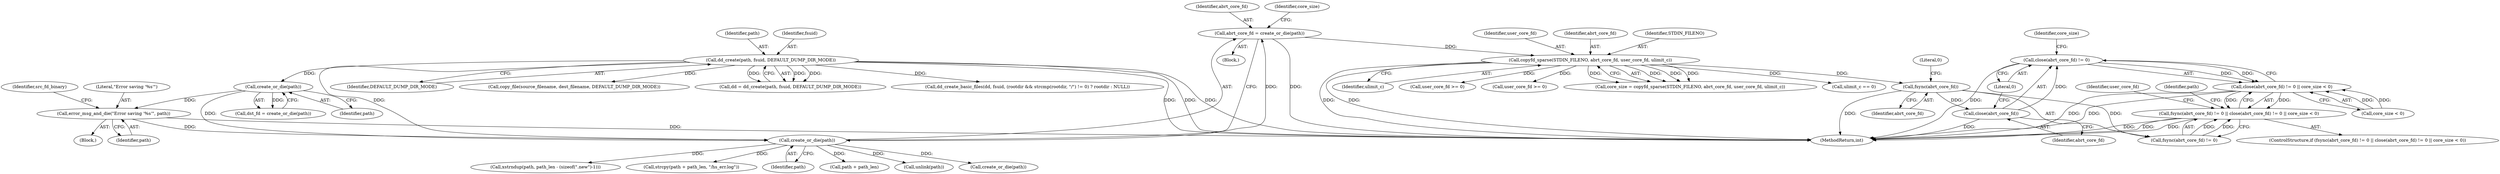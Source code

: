 digraph "0_abrt_80408e9e24a1c10f85fd969e1853e0f192157f92_0@API" {
"1000906" [label="(Call,close(abrt_core_fd) != 0)"];
"1000907" [label="(Call,close(abrt_core_fd))"];
"1000902" [label="(Call,fsync(abrt_core_fd))"];
"1000894" [label="(Call,copyfd_sparse(STDIN_FILENO, abrt_core_fd, user_core_fd, ulimit_c))"];
"1000887" [label="(Call,abrt_core_fd = create_or_die(path))"];
"1000889" [label="(Call,create_or_die(path))"];
"1000881" [label="(Call,error_msg_and_die(\"Error saving '%s'\", path))"];
"1000855" [label="(Call,create_or_die(path))"];
"1000617" [label="(Call,dd_create(path, fsuid, DEFAULT_DUMP_DIR_MODE))"];
"1000905" [label="(Call,close(abrt_core_fd) != 0 || core_size < 0)"];
"1000900" [label="(Call,fsync(abrt_core_fd) != 0 || close(abrt_core_fd) != 0 || core_size < 0)"];
"1000889" [label="(Call,create_or_die(path))"];
"1000885" [label="(Identifier,src_fd_binary)"];
"1000618" [label="(Identifier,path)"];
"1001043" [label="(Call,xstrndup(path, path_len - (sizeof(\".new\")-1)))"];
"1000903" [label="(Identifier,abrt_core_fd)"];
"1000901" [label="(Call,fsync(abrt_core_fd) != 0)"];
"1000882" [label="(Literal,\"Error saving '%s'\")"];
"1000894" [label="(Call,copyfd_sparse(STDIN_FILENO, abrt_core_fd, user_core_fd, ulimit_c))"];
"1000896" [label="(Identifier,abrt_core_fd)"];
"1000623" [label="(Block,)"];
"1000855" [label="(Call,create_or_die(path))"];
"1000999" [label="(Call,strcpy(path + path_len, \"/hs_err.log\"))"];
"1000890" [label="(Identifier,path)"];
"1000904" [label="(Literal,0)"];
"1000898" [label="(Identifier,ulimit_c)"];
"1000907" [label="(Call,close(abrt_core_fd))"];
"1000617" [label="(Call,dd_create(path, fsuid, DEFAULT_DUMP_DIR_MODE))"];
"1000883" [label="(Identifier,path)"];
"1000629" [label="(Call,dd_create_basic_files(dd, fsuid, (rootdir && strcmp(rootdir, \"/\") != 0) ? rootdir : NULL))"];
"1000900" [label="(Call,fsync(abrt_core_fd) != 0 || close(abrt_core_fd) != 0 || core_size < 0)"];
"1000905" [label="(Call,close(abrt_core_fd) != 0 || core_size < 0)"];
"1000933" [label="(Identifier,user_core_fd)"];
"1000895" [label="(Identifier,STDIN_FILENO)"];
"1001168" [label="(MethodReturn,int)"];
"1001000" [label="(Call,path + path_len)"];
"1000899" [label="(ControlStructure,if (fsync(abrt_core_fd) != 0 || close(abrt_core_fd) != 0 || core_size < 0))"];
"1000914" [label="(Call,unlink(path))"];
"1000620" [label="(Identifier,DEFAULT_DUMP_DIR_MODE)"];
"1000910" [label="(Call,core_size < 0)"];
"1000932" [label="(Call,user_core_fd >= 0)"];
"1000680" [label="(Call,copy_file(source_filename, dest_filename, DEFAULT_DUMP_DIR_MODE))"];
"1000915" [label="(Identifier,path)"];
"1000887" [label="(Call,abrt_core_fd = create_or_die(path))"];
"1001007" [label="(Call,create_or_die(path))"];
"1000615" [label="(Call,dd = dd_create(path, fsuid, DEFAULT_DUMP_DIR_MODE))"];
"1000897" [label="(Identifier,user_core_fd)"];
"1000888" [label="(Identifier,abrt_core_fd)"];
"1000856" [label="(Identifier,path)"];
"1000878" [label="(Block,)"];
"1000919" [label="(Call,user_core_fd >= 0)"];
"1000619" [label="(Identifier,fsuid)"];
"1000902" [label="(Call,fsync(abrt_core_fd))"];
"1000906" [label="(Call,close(abrt_core_fd) != 0)"];
"1000911" [label="(Identifier,core_size)"];
"1000892" [label="(Call,core_size = copyfd_sparse(STDIN_FILENO, abrt_core_fd, user_core_fd, ulimit_c))"];
"1000881" [label="(Call,error_msg_and_die(\"Error saving '%s'\", path))"];
"1000946" [label="(Call,ulimit_c == 0)"];
"1000909" [label="(Literal,0)"];
"1000893" [label="(Identifier,core_size)"];
"1000908" [label="(Identifier,abrt_core_fd)"];
"1000853" [label="(Call,dst_fd = create_or_die(path))"];
"1000906" -> "1000905"  [label="AST: "];
"1000906" -> "1000909"  [label="CFG: "];
"1000907" -> "1000906"  [label="AST: "];
"1000909" -> "1000906"  [label="AST: "];
"1000911" -> "1000906"  [label="CFG: "];
"1000905" -> "1000906"  [label="CFG: "];
"1000906" -> "1001168"  [label="DDG: "];
"1000906" -> "1000905"  [label="DDG: "];
"1000906" -> "1000905"  [label="DDG: "];
"1000907" -> "1000906"  [label="DDG: "];
"1000907" -> "1000908"  [label="CFG: "];
"1000908" -> "1000907"  [label="AST: "];
"1000909" -> "1000907"  [label="CFG: "];
"1000907" -> "1001168"  [label="DDG: "];
"1000902" -> "1000907"  [label="DDG: "];
"1000902" -> "1000901"  [label="AST: "];
"1000902" -> "1000903"  [label="CFG: "];
"1000903" -> "1000902"  [label="AST: "];
"1000904" -> "1000902"  [label="CFG: "];
"1000902" -> "1001168"  [label="DDG: "];
"1000902" -> "1000901"  [label="DDG: "];
"1000894" -> "1000902"  [label="DDG: "];
"1000894" -> "1000892"  [label="AST: "];
"1000894" -> "1000898"  [label="CFG: "];
"1000895" -> "1000894"  [label="AST: "];
"1000896" -> "1000894"  [label="AST: "];
"1000897" -> "1000894"  [label="AST: "];
"1000898" -> "1000894"  [label="AST: "];
"1000892" -> "1000894"  [label="CFG: "];
"1000894" -> "1001168"  [label="DDG: "];
"1000894" -> "1001168"  [label="DDG: "];
"1000894" -> "1000892"  [label="DDG: "];
"1000894" -> "1000892"  [label="DDG: "];
"1000894" -> "1000892"  [label="DDG: "];
"1000894" -> "1000892"  [label="DDG: "];
"1000887" -> "1000894"  [label="DDG: "];
"1000894" -> "1000919"  [label="DDG: "];
"1000894" -> "1000932"  [label="DDG: "];
"1000894" -> "1000946"  [label="DDG: "];
"1000887" -> "1000623"  [label="AST: "];
"1000887" -> "1000889"  [label="CFG: "];
"1000888" -> "1000887"  [label="AST: "];
"1000889" -> "1000887"  [label="AST: "];
"1000893" -> "1000887"  [label="CFG: "];
"1000887" -> "1001168"  [label="DDG: "];
"1000889" -> "1000887"  [label="DDG: "];
"1000889" -> "1000890"  [label="CFG: "];
"1000890" -> "1000889"  [label="AST: "];
"1000881" -> "1000889"  [label="DDG: "];
"1000617" -> "1000889"  [label="DDG: "];
"1000855" -> "1000889"  [label="DDG: "];
"1000889" -> "1000914"  [label="DDG: "];
"1000889" -> "1000999"  [label="DDG: "];
"1000889" -> "1001000"  [label="DDG: "];
"1000889" -> "1001007"  [label="DDG: "];
"1000889" -> "1001043"  [label="DDG: "];
"1000881" -> "1000878"  [label="AST: "];
"1000881" -> "1000883"  [label="CFG: "];
"1000882" -> "1000881"  [label="AST: "];
"1000883" -> "1000881"  [label="AST: "];
"1000885" -> "1000881"  [label="CFG: "];
"1000881" -> "1001168"  [label="DDG: "];
"1000855" -> "1000881"  [label="DDG: "];
"1000855" -> "1000853"  [label="AST: "];
"1000855" -> "1000856"  [label="CFG: "];
"1000856" -> "1000855"  [label="AST: "];
"1000853" -> "1000855"  [label="CFG: "];
"1000855" -> "1000853"  [label="DDG: "];
"1000617" -> "1000855"  [label="DDG: "];
"1000617" -> "1000615"  [label="AST: "];
"1000617" -> "1000620"  [label="CFG: "];
"1000618" -> "1000617"  [label="AST: "];
"1000619" -> "1000617"  [label="AST: "];
"1000620" -> "1000617"  [label="AST: "];
"1000615" -> "1000617"  [label="CFG: "];
"1000617" -> "1001168"  [label="DDG: "];
"1000617" -> "1001168"  [label="DDG: "];
"1000617" -> "1001168"  [label="DDG: "];
"1000617" -> "1000615"  [label="DDG: "];
"1000617" -> "1000615"  [label="DDG: "];
"1000617" -> "1000615"  [label="DDG: "];
"1000617" -> "1000629"  [label="DDG: "];
"1000617" -> "1000680"  [label="DDG: "];
"1000905" -> "1000900"  [label="AST: "];
"1000905" -> "1000910"  [label="CFG: "];
"1000910" -> "1000905"  [label="AST: "];
"1000900" -> "1000905"  [label="CFG: "];
"1000905" -> "1001168"  [label="DDG: "];
"1000905" -> "1001168"  [label="DDG: "];
"1000905" -> "1000900"  [label="DDG: "];
"1000905" -> "1000900"  [label="DDG: "];
"1000910" -> "1000905"  [label="DDG: "];
"1000910" -> "1000905"  [label="DDG: "];
"1000900" -> "1000899"  [label="AST: "];
"1000900" -> "1000901"  [label="CFG: "];
"1000901" -> "1000900"  [label="AST: "];
"1000915" -> "1000900"  [label="CFG: "];
"1000933" -> "1000900"  [label="CFG: "];
"1000900" -> "1001168"  [label="DDG: "];
"1000900" -> "1001168"  [label="DDG: "];
"1000900" -> "1001168"  [label="DDG: "];
"1000901" -> "1000900"  [label="DDG: "];
"1000901" -> "1000900"  [label="DDG: "];
}
